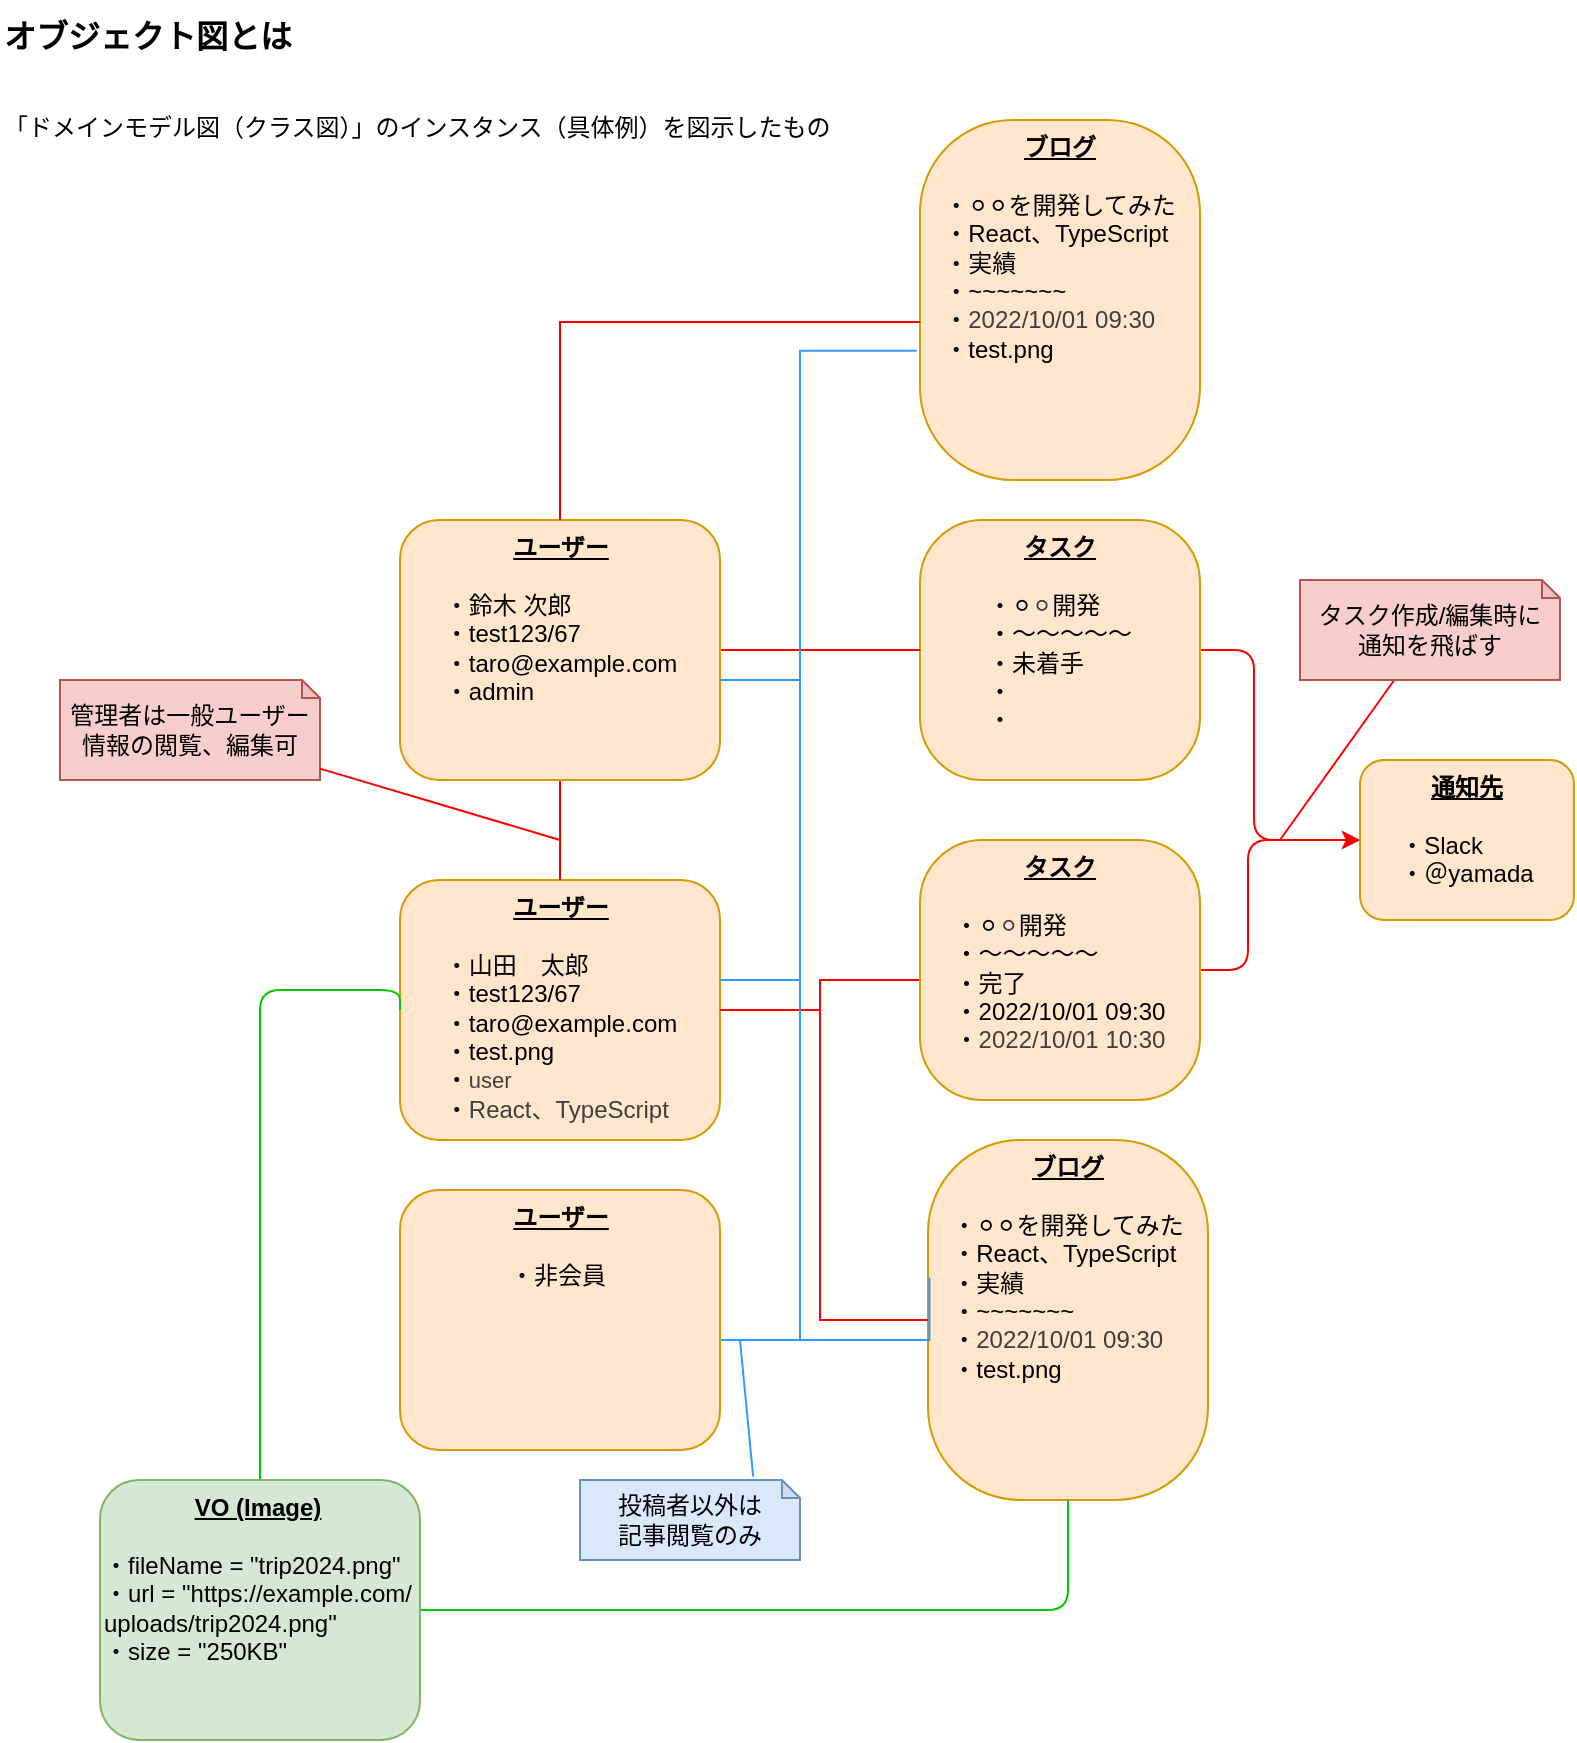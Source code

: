<mxfile>
    <diagram id="1i1ILcZZahqwfYhfNuIS" name="ページ1">
        <mxGraphModel dx="479" dy="1059" grid="1" gridSize="10" guides="1" tooltips="1" connect="1" arrows="1" fold="1" page="1" pageScale="1" pageWidth="827" pageHeight="1169" math="0" shadow="0">
            <root>
                <mxCell id="0"/>
                <mxCell id="1" parent="0"/>
                <mxCell id="2" value="&lt;font style=&quot;font-size: 16px;&quot;&gt;&lt;b&gt;オブジェクト図とは&lt;/b&gt;&lt;/font&gt;&lt;div&gt;&lt;br data-end=&quot;14&quot; data-start=&quot;11&quot;&gt;&lt;br&gt;&lt;div&gt;「ドメインモデル図（クラス図）」のインスタンス（具体例）を図示したもの&lt;/div&gt;&lt;/div&gt;" style="text;html=1;align=left;verticalAlign=middle;resizable=0;points=[];autosize=1;strokeColor=none;fillColor=none;labelBorderColor=none;" parent="1" vertex="1">
                    <mxGeometry x="40" y="30" width="430" height="80" as="geometry"/>
                </mxCell>
                <mxCell id="57" style="edgeStyle=orthogonalEdgeStyle;shape=connector;curved=0;rounded=0;html=1;entryX=0;entryY=0.5;entryDx=0;entryDy=0;strokeColor=#FF0000;align=center;verticalAlign=middle;fontFamily=Helvetica;fontSize=11;fontColor=#FF0000;labelBackgroundColor=default;endArrow=none;endFill=0;" edge="1" parent="1" source="9" target="32">
                    <mxGeometry relative="1" as="geometry">
                        <Array as="points">
                            <mxPoint x="450" y="535"/>
                            <mxPoint x="450" y="520"/>
                            <mxPoint x="500" y="520"/>
                        </Array>
                    </mxGeometry>
                </mxCell>
                <mxCell id="59" value="" style="edgeStyle=orthogonalEdgeStyle;shape=connector;curved=0;rounded=0;html=1;strokeColor=#FF0000;align=center;verticalAlign=middle;fontFamily=Helvetica;fontSize=11;fontColor=#FF0000;labelBackgroundColor=default;endArrow=none;endFill=0;" edge="1" parent="1" source="9" target="38">
                    <mxGeometry relative="1" as="geometry"/>
                </mxCell>
                <mxCell id="9" value="&lt;div style=&quot;&quot;&gt;&lt;u style=&quot;background-color: transparent;&quot;&gt;&lt;b&gt;ユーザー&lt;/b&gt;&lt;/u&gt;&lt;/div&gt;&lt;div&gt;&lt;b&gt;&lt;u&gt;&lt;br&gt;&lt;/u&gt;&lt;/b&gt;&lt;/div&gt;&lt;div style=&quot;text-align: left;&quot;&gt;・山田　太郎&lt;/div&gt;&lt;div style=&quot;text-align: left;&quot;&gt;・test123/67&lt;br&gt;・taro@example.com&lt;br&gt;・test.png&lt;/div&gt;&lt;div style=&quot;text-align: left;&quot;&gt;・&lt;span style=&quot;color: rgb(63, 63, 63); font-size: 11px; text-wrap-mode: wrap;&quot;&gt;user&amp;nbsp;&lt;br&gt;&lt;/span&gt;・&lt;span style=&quot;color: rgb(63, 63, 63); text-wrap-mode: wrap;&quot;&gt;React、TypeScript&lt;/span&gt;&lt;br&gt;&lt;br&gt;&lt;/div&gt;&lt;div&gt;&lt;div&gt;&lt;u&gt;&lt;b&gt;&lt;br&gt;&lt;/b&gt;&lt;/u&gt;&lt;/div&gt;&lt;div&gt;&lt;u&gt;&lt;b&gt;&lt;br&gt;&lt;/b&gt;&lt;/u&gt;&lt;/div&gt;&lt;/div&gt;" style="rounded=1;html=1;verticalAlign=top;align=center;fillColor=#ffe6cc;strokeColor=#d79b00;" parent="1" vertex="1">
                    <mxGeometry x="240" y="470" width="160" height="130" as="geometry"/>
                </mxCell>
                <mxCell id="42" style="edgeStyle=orthogonalEdgeStyle;shape=connector;rounded=1;html=1;entryX=0;entryY=0.5;entryDx=0;entryDy=0;strokeColor=#FF0000;align=center;verticalAlign=middle;fontFamily=Helvetica;fontSize=11;fontColor=#FF0000;labelBackgroundColor=default;endArrow=classic;endFill=1;exitX=1;exitY=0.5;exitDx=0;exitDy=0;" parent="1" source="13" target="15" edge="1">
                    <mxGeometry relative="1" as="geometry">
                        <mxPoint x="550" y="420" as="sourcePoint"/>
                        <mxPoint x="667" y="470" as="targetPoint"/>
                        <Array as="points">
                            <mxPoint x="667" y="355"/>
                            <mxPoint x="667" y="450"/>
                        </Array>
                    </mxGeometry>
                </mxCell>
                <mxCell id="13" value="&lt;div style=&quot;&quot;&gt;&lt;b&gt;&lt;u&gt;タスク&lt;/u&gt;&lt;/b&gt;&lt;/div&gt;&lt;div&gt;&lt;b&gt;&lt;u&gt;&lt;br&gt;&lt;/u&gt;&lt;/b&gt;&lt;/div&gt;&lt;div style=&quot;text-align: left;&quot;&gt;・⚪︎&lt;span style=&quot;color: rgb(63, 63, 63); background-color: transparent;&quot;&gt;⚪︎&lt;/span&gt;&lt;span style=&quot;background-color: transparent;&quot;&gt;開発&lt;/span&gt;&lt;/div&gt;&lt;div style=&quot;text-align: left;&quot;&gt;・〜〜〜〜〜&lt;br&gt;・未着手&lt;br&gt;・&lt;br&gt;・&lt;/div&gt;" style="rounded=1;whiteSpace=wrap;html=1;verticalAlign=top;align=center;fillColor=#ffe6cc;strokeColor=#d79b00;labelBackgroundColor=none;arcSize=24;" parent="1" vertex="1">
                    <mxGeometry x="500" y="290" width="140" height="130" as="geometry"/>
                </mxCell>
                <mxCell id="14" value="&lt;div style=&quot;&quot;&gt;&lt;b&gt;&lt;u&gt;ブログ&lt;/u&gt;&lt;/b&gt;&lt;/div&gt;&lt;div&gt;&lt;br&gt;&lt;/div&gt;&lt;div&gt;&lt;div style=&quot;text-align: left;&quot;&gt;・⚪︎⚪︎を開発してみた&lt;br&gt;・React、TypeScript&lt;br&gt;・実績&lt;br&gt;・~~~~~~~&lt;br&gt;・&lt;span style=&quot;color: rgb(63, 63, 63); background-color: transparent;&quot;&gt;2022/10/01 09:30&lt;/span&gt;&lt;/div&gt;&lt;/div&gt;&lt;div style=&quot;text-align: left;&quot;&gt;・test.png&lt;/div&gt;" style="rounded=1;whiteSpace=wrap;html=1;verticalAlign=top;align=center;fillColor=#ffe6cc;strokeColor=#d79b00;textShadow=0;arcSize=33;" parent="1" vertex="1">
                    <mxGeometry x="504" y="600" width="140" height="180" as="geometry"/>
                </mxCell>
                <mxCell id="15" value="&lt;div style=&quot;&quot;&gt;&lt;b&gt;&lt;u&gt;通知先&lt;/u&gt;&lt;/b&gt;&lt;/div&gt;&lt;div&gt;&lt;b&gt;&lt;u&gt;&lt;br&gt;&lt;/u&gt;&lt;/b&gt;&lt;/div&gt;&lt;div&gt;&lt;div style=&quot;text-align: left;&quot;&gt;・Slack&lt;br&gt;・＠yamada&lt;/div&gt;&lt;/div&gt;" style="rounded=1;whiteSpace=wrap;html=1;verticalAlign=top;align=center;fillColor=#ffe6cc;strokeColor=#d79b00;" parent="1" vertex="1">
                    <mxGeometry x="720" y="410" width="107" height="80" as="geometry"/>
                </mxCell>
                <mxCell id="43" style="edgeStyle=orthogonalEdgeStyle;shape=connector;rounded=1;html=1;entryX=0;entryY=0.5;entryDx=0;entryDy=0;strokeColor=#FF0000;align=center;verticalAlign=middle;fontFamily=Helvetica;fontSize=11;fontColor=#FF0000;labelBackgroundColor=default;endArrow=classic;endFill=0;" parent="1" source="32" target="15" edge="1">
                    <mxGeometry relative="1" as="geometry">
                        <Array as="points">
                            <mxPoint x="664" y="515"/>
                            <mxPoint x="664" y="450"/>
                        </Array>
                    </mxGeometry>
                </mxCell>
                <mxCell id="32" value="&lt;div style=&quot;&quot;&gt;&lt;b&gt;&lt;u&gt;タスク&lt;/u&gt;&lt;/b&gt;&lt;/div&gt;&lt;div&gt;&lt;b&gt;&lt;u&gt;&lt;br&gt;&lt;/u&gt;&lt;/b&gt;&lt;/div&gt;&lt;div style=&quot;text-align: left;&quot;&gt;・⚪︎&lt;span style=&quot;color: rgb(63, 63, 63); background-color: transparent;&quot;&gt;⚪︎&lt;/span&gt;&lt;span style=&quot;background-color: transparent;&quot;&gt;開発&lt;/span&gt;&lt;/div&gt;&lt;div style=&quot;text-align: left;&quot;&gt;・〜〜〜〜〜&lt;br&gt;・完了&lt;br&gt;・2022/10/01 09:30&lt;br&gt;・&lt;span style=&quot;color: rgb(63, 63, 63); background-color: transparent;&quot;&gt;2022/10/01 10:30&lt;/span&gt;&lt;/div&gt;&lt;div&gt;&lt;div&gt;&lt;u&gt;&lt;b&gt;&lt;br&gt;&lt;/b&gt;&lt;/u&gt;&lt;/div&gt;&lt;/div&gt;" style="rounded=1;whiteSpace=wrap;html=1;verticalAlign=top;align=center;fillColor=#ffe6cc;strokeColor=#d79b00;labelBackgroundColor=none;arcSize=24;" parent="1" vertex="1">
                    <mxGeometry x="500" y="450" width="140" height="130" as="geometry"/>
                </mxCell>
                <mxCell id="35" style="edgeStyle=orthogonalEdgeStyle;shape=connector;rounded=0;html=1;entryX=0;entryY=0.5;entryDx=0;entryDy=0;strokeColor=#FF0000;align=center;verticalAlign=middle;fontFamily=Helvetica;fontSize=11;fontColor=#FF0000;labelBackgroundColor=default;endArrow=none;endFill=0;curved=0;" parent="1" source="9" target="14" edge="1">
                    <mxGeometry relative="1" as="geometry">
                        <Array as="points">
                            <mxPoint x="450" y="535"/>
                            <mxPoint x="450" y="690"/>
                        </Array>
                    </mxGeometry>
                </mxCell>
                <mxCell id="37" style="edgeStyle=orthogonalEdgeStyle;shape=connector;rounded=1;html=1;entryX=0.5;entryY=1;entryDx=0;entryDy=0;strokeColor=#00CC00;align=center;verticalAlign=middle;fontFamily=Helvetica;fontSize=11;fontColor=#FF0000;labelBackgroundColor=default;endArrow=none;endFill=0;" parent="1" source="36" target="14" edge="1">
                    <mxGeometry relative="1" as="geometry"/>
                </mxCell>
                <mxCell id="50" style="edgeStyle=orthogonalEdgeStyle;shape=connector;rounded=1;html=1;entryX=0;entryY=0.5;entryDx=0;entryDy=0;strokeColor=#00CC00;align=center;verticalAlign=middle;fontFamily=Helvetica;fontSize=11;fontColor=#FF0000;labelBackgroundColor=default;endArrow=none;endFill=0;" parent="1" source="36" target="9" edge="1">
                    <mxGeometry relative="1" as="geometry">
                        <Array as="points">
                            <mxPoint x="170" y="525"/>
                        </Array>
                    </mxGeometry>
                </mxCell>
                <mxCell id="36" value="&lt;div style=&quot;text-align: center;&quot;&gt;&lt;u style=&quot;background-color: transparent;&quot;&gt;&lt;b&gt;VO (Image)&lt;/b&gt;&lt;/u&gt;&lt;/div&gt;&lt;div style=&quot;text-align: center;&quot;&gt;&lt;b&gt;&lt;u&gt;&lt;br&gt;&lt;/u&gt;&lt;/b&gt;&lt;/div&gt;&lt;div style=&quot;&quot;&gt;・&lt;span style=&quot;background-color: transparent;&quot;&gt;fileName = &quot;trip2024.png&quot;&lt;/span&gt;&lt;/div&gt;&lt;div style=&quot;&quot;&gt;&lt;span style=&quot;background-color: transparent;&quot;&gt;・url = &quot;https://example.com/&lt;/span&gt;&lt;/div&gt;&lt;div style=&quot;&quot;&gt;&lt;span style=&quot;background-color: transparent;&quot;&gt;uploads/trip2024.png&quot;&lt;/span&gt;&lt;/div&gt;&lt;div style=&quot;&quot;&gt;・size = &quot;250KB&quot;&lt;/div&gt;" style="rounded=1;html=1;verticalAlign=top;align=left;fillColor=#d5e8d4;strokeColor=#82b366;horizontal=1;" parent="1" vertex="1">
                    <mxGeometry x="90" y="770" width="160" height="130" as="geometry"/>
                </mxCell>
                <mxCell id="39" style="edgeStyle=none;shape=connector;rounded=1;html=1;strokeColor=#FF0000;align=center;verticalAlign=middle;fontFamily=Helvetica;fontSize=11;fontColor=#FF0000;labelBackgroundColor=default;endArrow=none;endFill=0;" parent="1" source="38" target="9" edge="1">
                    <mxGeometry relative="1" as="geometry"/>
                </mxCell>
                <mxCell id="52" style="edgeStyle=none;html=1;endArrow=none;endFill=0;strokeColor=#FF0000;" edge="1" parent="1" source="38" target="13">
                    <mxGeometry relative="1" as="geometry"/>
                </mxCell>
                <mxCell id="38" value="&lt;div style=&quot;&quot;&gt;&lt;u style=&quot;background-color: transparent;&quot;&gt;&lt;b&gt;ユーザー&lt;/b&gt;&lt;/u&gt;&lt;/div&gt;&lt;div&gt;&lt;b&gt;&lt;u&gt;&lt;br&gt;&lt;/u&gt;&lt;/b&gt;&lt;/div&gt;&lt;div style=&quot;text-align: left;&quot;&gt;・&lt;span style=&quot;background-color: transparent; text-align: center;&quot;&gt;鈴木 次郎&lt;/span&gt;&lt;/div&gt;&lt;div style=&quot;text-align: left;&quot;&gt;・test123/67&lt;br&gt;・taro@example.com&lt;/div&gt;&lt;div style=&quot;text-align: left;&quot;&gt;・admin&lt;br&gt;&lt;br&gt;&lt;/div&gt;&lt;div&gt;&lt;div&gt;&lt;u&gt;&lt;b&gt;&lt;br&gt;&lt;/b&gt;&lt;/u&gt;&lt;/div&gt;&lt;div&gt;&lt;u&gt;&lt;b&gt;&lt;br&gt;&lt;/b&gt;&lt;/u&gt;&lt;/div&gt;&lt;/div&gt;" style="rounded=1;html=1;verticalAlign=top;align=center;fillColor=#ffe6cc;strokeColor=#d79b00;" parent="1" vertex="1">
                    <mxGeometry x="240" y="290" width="160" height="130" as="geometry"/>
                </mxCell>
                <mxCell id="41" style="edgeStyle=orthogonalEdgeStyle;shape=connector;rounded=1;html=1;strokeColor=#3399FF;align=center;verticalAlign=middle;fontFamily=Helvetica;fontSize=11;fontColor=#FF0000;labelBackgroundColor=default;endArrow=none;endFill=0;" parent="1" source="40" edge="1">
                    <mxGeometry relative="1" as="geometry">
                        <mxPoint x="504" y="700" as="targetPoint"/>
                        <Array as="points">
                            <mxPoint x="504" y="700"/>
                        </Array>
                    </mxGeometry>
                </mxCell>
                <mxCell id="40" value="&lt;div style=&quot;&quot;&gt;&lt;u style=&quot;background-color: transparent;&quot;&gt;&lt;b&gt;ユーザー&lt;/b&gt;&lt;/u&gt;&lt;/div&gt;&lt;div&gt;&lt;b&gt;&lt;u&gt;&lt;br&gt;&lt;/u&gt;&lt;/b&gt;&lt;/div&gt;&lt;div style=&quot;text-align: left;&quot;&gt;・非会員&lt;span style=&quot;font-size: 11px; text-wrap-mode: wrap; background-color: transparent;&quot;&gt;&amp;nbsp;&lt;/span&gt;&lt;/div&gt;&lt;div style=&quot;text-align: left;&quot;&gt;&lt;br&gt;&lt;/div&gt;&lt;div&gt;&lt;div&gt;&lt;u&gt;&lt;b&gt;&lt;br&gt;&lt;/b&gt;&lt;/u&gt;&lt;/div&gt;&lt;div&gt;&lt;u&gt;&lt;b&gt;&lt;br&gt;&lt;/b&gt;&lt;/u&gt;&lt;/div&gt;&lt;/div&gt;" style="rounded=1;html=1;verticalAlign=top;align=center;fillColor=#ffe6cc;strokeColor=#d79b00;" parent="1" vertex="1">
                    <mxGeometry x="240" y="625" width="160" height="130" as="geometry"/>
                </mxCell>
                <mxCell id="47" style="shape=connector;rounded=1;html=1;strokeColor=#FF0000;align=center;verticalAlign=middle;fontFamily=Helvetica;fontSize=11;fontColor=#FF0000;labelBackgroundColor=default;endArrow=none;endFill=0;" parent="1" source="44" edge="1">
                    <mxGeometry relative="1" as="geometry">
                        <mxPoint x="680" y="450" as="targetPoint"/>
                    </mxGeometry>
                </mxCell>
                <mxCell id="44" value="&lt;font&gt;タスク作成/編集時に&lt;br&gt;通知を飛ばす&lt;/font&gt;" style="shape=note;whiteSpace=wrap;html=1;backgroundOutline=1;darkOpacity=0.05;fontFamily=Helvetica;fontSize=12;labelBackgroundColor=none;fillColor=#f8cecc;strokeColor=#b85450;size=9;" parent="1" vertex="1">
                    <mxGeometry x="690" y="320" width="130" height="50" as="geometry"/>
                </mxCell>
                <mxCell id="49" style="rounded=1;html=1;strokeColor=#3399FF;align=center;verticalAlign=middle;fontFamily=Helvetica;fontSize=11;fontColor=#FF0000;labelBackgroundColor=default;endArrow=none;endFill=0;exitX=0.787;exitY=-0.044;exitDx=0;exitDy=0;exitPerimeter=0;" parent="1" source="48" edge="1">
                    <mxGeometry relative="1" as="geometry">
                        <mxPoint x="410" y="700" as="targetPoint"/>
                        <mxPoint x="400" y="770" as="sourcePoint"/>
                    </mxGeometry>
                </mxCell>
                <mxCell id="48" value="投稿者以外は&lt;br&gt;記事閲覧のみ" style="shape=note;whiteSpace=wrap;html=1;backgroundOutline=1;darkOpacity=0.05;fontFamily=Helvetica;fontSize=12;labelBackgroundColor=none;fillColor=#dae8fc;strokeColor=#6c8ebf;size=9;" parent="1" vertex="1">
                    <mxGeometry x="330" y="770" width="110" height="40" as="geometry"/>
                </mxCell>
                <mxCell id="58" value="&lt;div style=&quot;&quot;&gt;&lt;b&gt;&lt;u&gt;ブログ&lt;/u&gt;&lt;/b&gt;&lt;/div&gt;&lt;div&gt;&lt;br&gt;&lt;/div&gt;&lt;div&gt;&lt;div style=&quot;text-align: left;&quot;&gt;・⚪︎⚪︎を開発してみた&lt;br&gt;・React、TypeScript&lt;br&gt;・実績&lt;br&gt;・~~~~~~~&lt;br&gt;・&lt;span style=&quot;color: rgb(63, 63, 63); background-color: transparent;&quot;&gt;2022/10/01 09:30&lt;/span&gt;&lt;/div&gt;&lt;/div&gt;&lt;div style=&quot;text-align: left;&quot;&gt;・test.png&lt;/div&gt;" style="rounded=1;whiteSpace=wrap;html=1;verticalAlign=top;align=center;fillColor=#ffe6cc;strokeColor=#d79b00;textShadow=0;arcSize=33;" vertex="1" parent="1">
                    <mxGeometry x="500" y="90" width="140" height="180" as="geometry"/>
                </mxCell>
                <mxCell id="60" style="edgeStyle=orthogonalEdgeStyle;shape=connector;curved=0;rounded=0;html=1;entryX=0;entryY=0.561;entryDx=0;entryDy=0;entryPerimeter=0;strokeColor=#FF0000;align=center;verticalAlign=middle;fontFamily=Helvetica;fontSize=11;fontColor=#FF0000;labelBackgroundColor=default;endArrow=none;endFill=0;" edge="1" parent="1" source="38" target="58">
                    <mxGeometry relative="1" as="geometry">
                        <Array as="points">
                            <mxPoint x="320" y="191"/>
                        </Array>
                    </mxGeometry>
                </mxCell>
                <mxCell id="65" style="edgeStyle=orthogonalEdgeStyle;shape=connector;curved=0;rounded=0;html=1;entryX=0.005;entryY=0.382;entryDx=0;entryDy=0;entryPerimeter=0;strokeColor=#3399FF;align=center;verticalAlign=middle;fontFamily=Helvetica;fontSize=11;fontColor=#FF0000;labelBackgroundColor=default;endArrow=none;endFill=0;" edge="1" parent="1" source="38" target="14">
                    <mxGeometry relative="1" as="geometry">
                        <Array as="points">
                            <mxPoint x="440" y="370"/>
                            <mxPoint x="440" y="700"/>
                            <mxPoint x="505" y="700"/>
                        </Array>
                    </mxGeometry>
                </mxCell>
                <mxCell id="68" style="edgeStyle=orthogonalEdgeStyle;shape=connector;curved=0;rounded=0;html=1;entryX=-0.012;entryY=0.641;entryDx=0;entryDy=0;entryPerimeter=0;strokeColor=#3399FF;align=center;verticalAlign=middle;fontFamily=Helvetica;fontSize=11;fontColor=#FF0000;labelBackgroundColor=default;endArrow=none;endFill=0;" edge="1" parent="1" source="9" target="58">
                    <mxGeometry relative="1" as="geometry">
                        <Array as="points">
                            <mxPoint x="440" y="520"/>
                            <mxPoint x="440" y="205"/>
                        </Array>
                    </mxGeometry>
                </mxCell>
                <mxCell id="69" value="管理者は一般ユーザー情報の閲覧、編集可" style="shape=note;whiteSpace=wrap;html=1;backgroundOutline=1;darkOpacity=0.05;fontFamily=Helvetica;fontSize=12;labelBackgroundColor=none;fillColor=#f8cecc;strokeColor=#b85450;size=9;" vertex="1" parent="1">
                    <mxGeometry x="70" y="370" width="130" height="50" as="geometry"/>
                </mxCell>
                <mxCell id="70" style="shape=connector;rounded=0;html=1;strokeColor=#FF0000;align=center;verticalAlign=middle;fontFamily=Helvetica;fontSize=11;fontColor=#FF0000;labelBackgroundColor=default;endArrow=none;endFill=0;" edge="1" parent="1" source="69">
                    <mxGeometry relative="1" as="geometry">
                        <mxPoint x="320" y="450" as="targetPoint"/>
                    </mxGeometry>
                </mxCell>
            </root>
        </mxGraphModel>
    </diagram>
</mxfile>